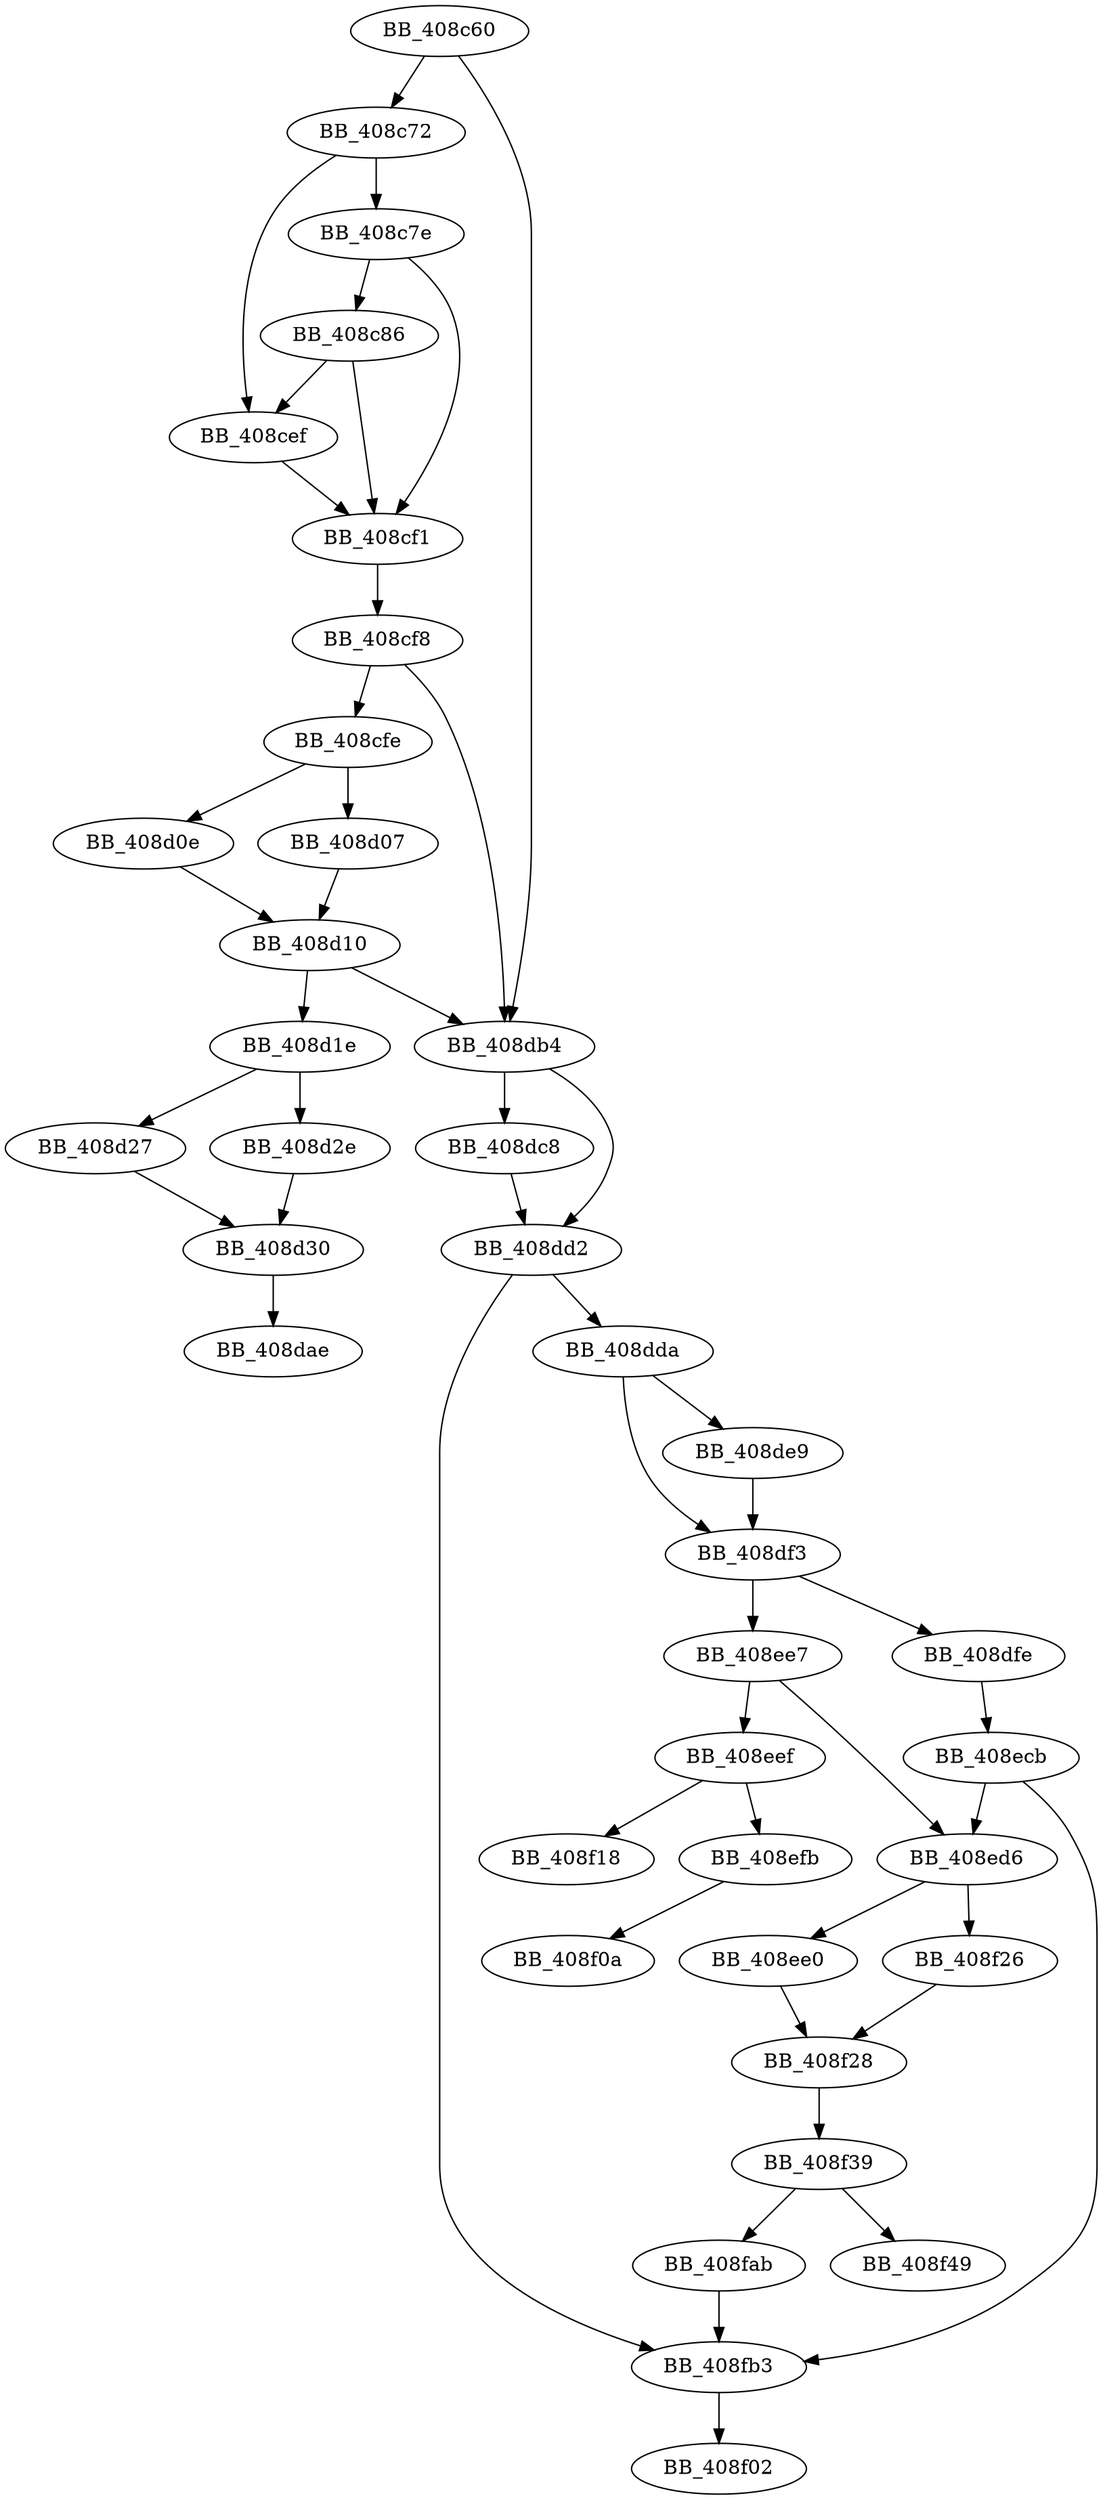 DiGraph sub_408C60{
BB_408c60->BB_408c72
BB_408c60->BB_408db4
BB_408c72->BB_408c7e
BB_408c72->BB_408cef
BB_408c7e->BB_408c86
BB_408c7e->BB_408cf1
BB_408c86->BB_408cef
BB_408c86->BB_408cf1
BB_408cef->BB_408cf1
BB_408cf1->BB_408cf8
BB_408cf8->BB_408cfe
BB_408cf8->BB_408db4
BB_408cfe->BB_408d07
BB_408cfe->BB_408d0e
BB_408d07->BB_408d10
BB_408d0e->BB_408d10
BB_408d10->BB_408d1e
BB_408d10->BB_408db4
BB_408d1e->BB_408d27
BB_408d1e->BB_408d2e
BB_408d27->BB_408d30
BB_408d2e->BB_408d30
BB_408d30->BB_408dae
BB_408db4->BB_408dc8
BB_408db4->BB_408dd2
BB_408dc8->BB_408dd2
BB_408dd2->BB_408dda
BB_408dd2->BB_408fb3
BB_408dda->BB_408de9
BB_408dda->BB_408df3
BB_408de9->BB_408df3
BB_408df3->BB_408dfe
BB_408df3->BB_408ee7
BB_408dfe->BB_408ecb
BB_408ecb->BB_408ed6
BB_408ecb->BB_408fb3
BB_408ed6->BB_408ee0
BB_408ed6->BB_408f26
BB_408ee0->BB_408f28
BB_408ee7->BB_408ed6
BB_408ee7->BB_408eef
BB_408eef->BB_408efb
BB_408eef->BB_408f18
BB_408efb->BB_408f0a
BB_408f26->BB_408f28
BB_408f28->BB_408f39
BB_408f39->BB_408f49
BB_408f39->BB_408fab
BB_408fab->BB_408fb3
BB_408fb3->BB_408f02
}
